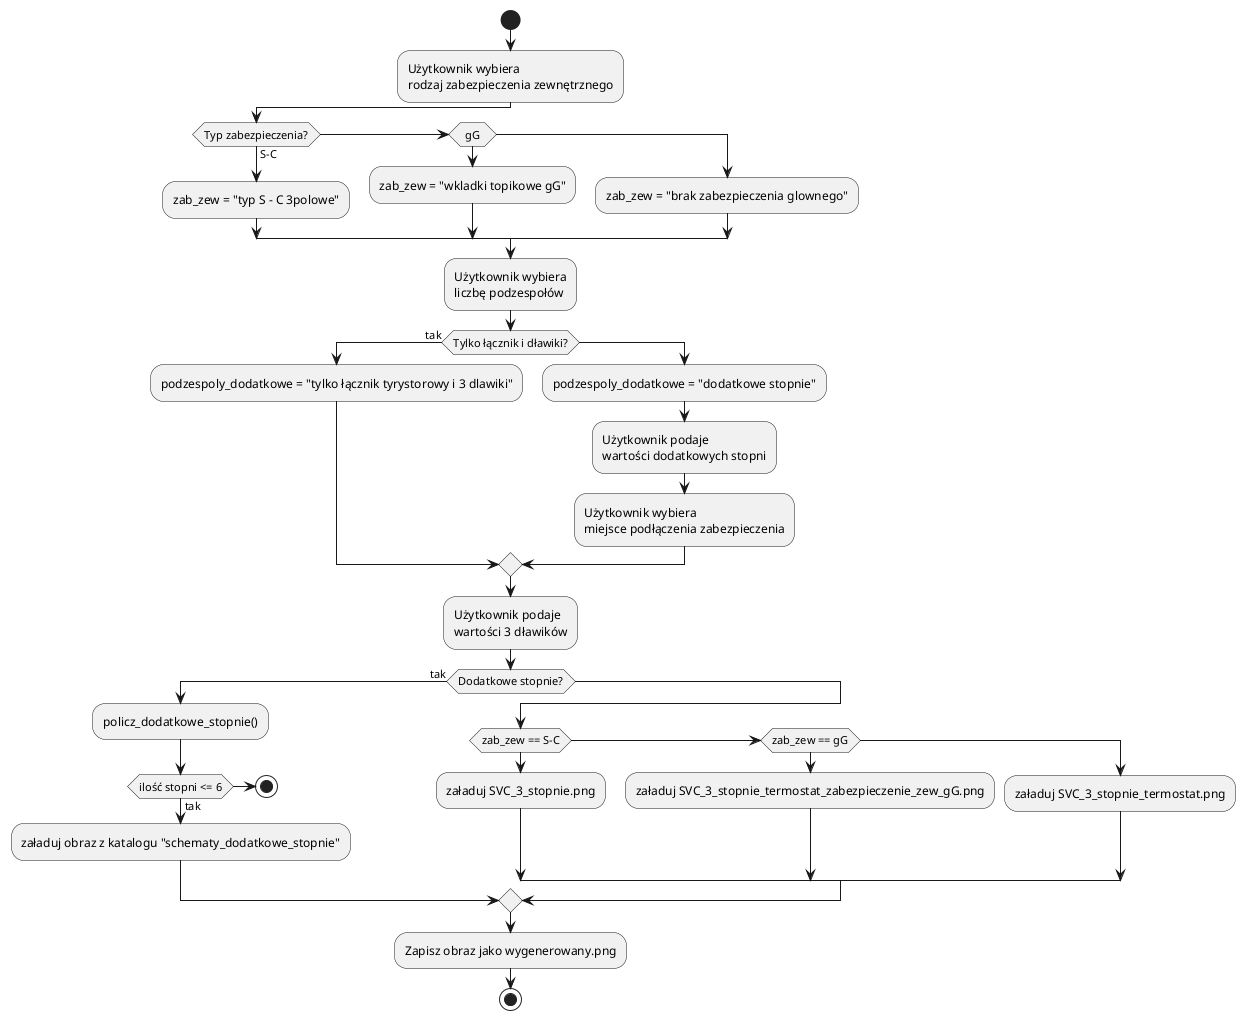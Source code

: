 @startuml

start
:Użytkownik wybiera\nrodzaj zabezpieczenia zewnętrznego;

if (Typ zabezpieczenia?) then (S-C)
  :zab_zew = "typ S - C 3polowe";
elseif (gG)
  :zab_zew = "wkladki topikowe gG";
else
  :zab_zew = "brak zabezpieczenia glownego";
endif

:Użytkownik wybiera\nliczbę podzespołów;
if (Tylko łącznik i dławiki?) then (tak)
  :podzespoly_dodatkowe = "tylko łącznik tyrystorowy i 3 dlawiki";
else
  :podzespoly_dodatkowe = "dodatkowe stopnie";
  :Użytkownik podaje\nwartości dodatkowych stopni;
  :Użytkownik wybiera\nmiejsce podłączenia zabezpieczenia;
endif

:Użytkownik podaje\nwartości 3 dławików;

if (Dodatkowe stopnie?) then (tak)
  :policz_dodatkowe_stopnie();
  if (ilość stopni <= 6) then (tak)
    :załaduj obraz z katalogu "schematy_dodatkowe_stopnie";
  else
    stop
  endif
else
  if (zab_zew == S-C) then
    :załaduj SVC_3_stopnie.png;
  elseif (zab_zew == gG) then
    :załaduj SVC_3_stopnie_termostat_zabezpieczenie_zew_gG.png;
  else
    :załaduj SVC_3_stopnie_termostat.png;
  endif
endif

:Zapisz obraz jako wygenerowany.png;
stop
@enduml
